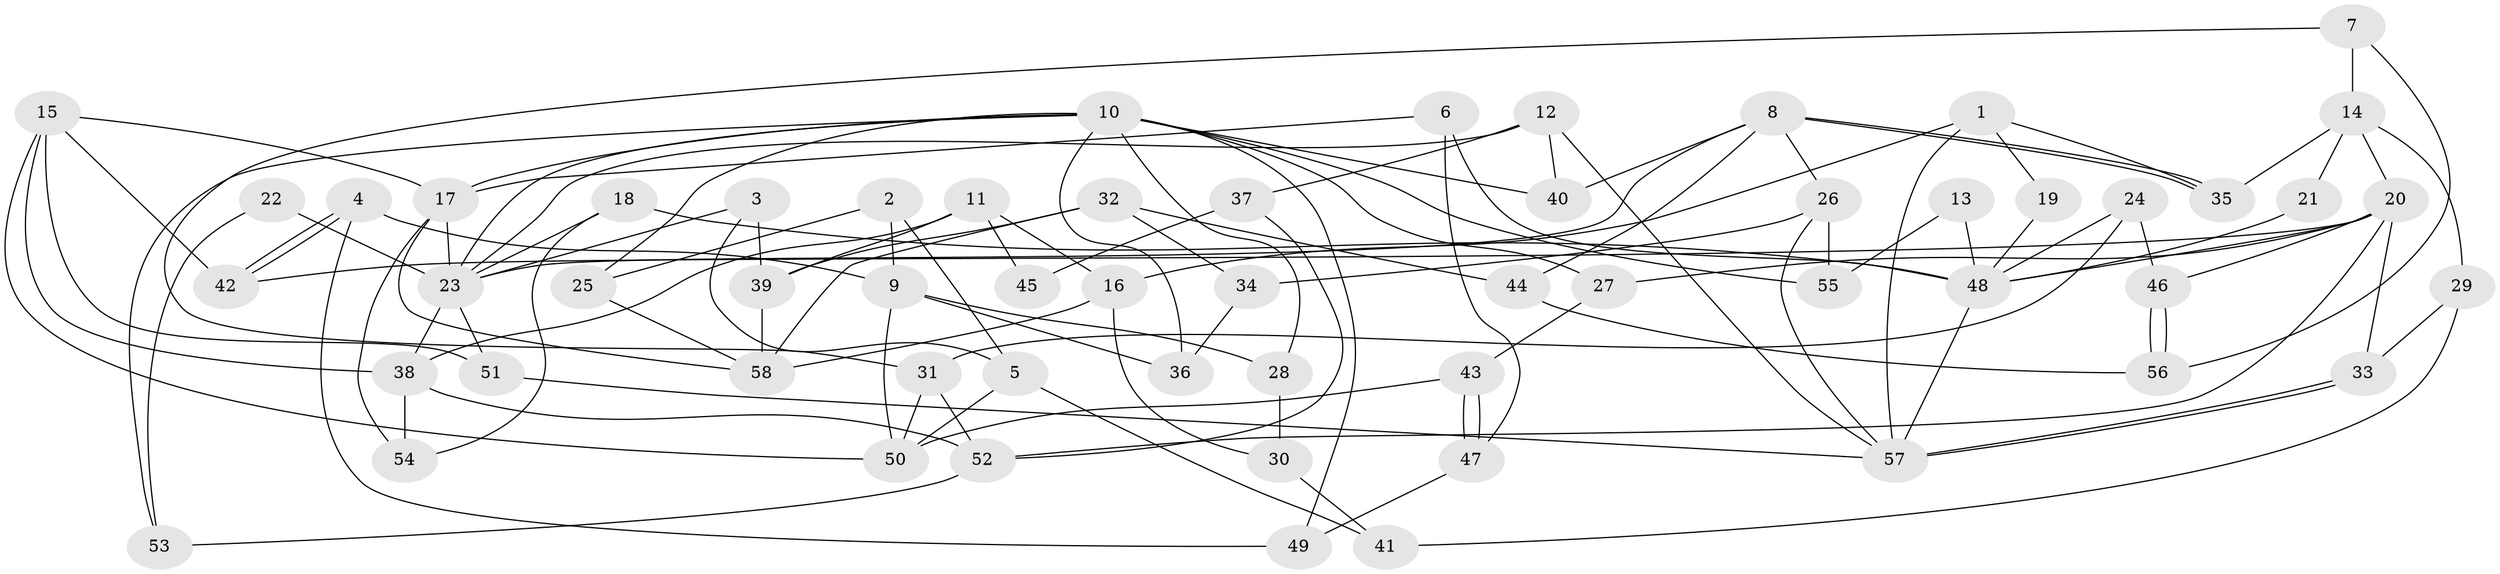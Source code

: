// coarse degree distribution, {3: 0.29411764705882354, 4: 0.3235294117647059, 2: 0.11764705882352941, 7: 0.058823529411764705, 5: 0.058823529411764705, 8: 0.058823529411764705, 6: 0.058823529411764705, 12: 0.029411764705882353}
// Generated by graph-tools (version 1.1) at 2025/52/03/04/25 21:52:52]
// undirected, 58 vertices, 116 edges
graph export_dot {
graph [start="1"]
  node [color=gray90,style=filled];
  1;
  2;
  3;
  4;
  5;
  6;
  7;
  8;
  9;
  10;
  11;
  12;
  13;
  14;
  15;
  16;
  17;
  18;
  19;
  20;
  21;
  22;
  23;
  24;
  25;
  26;
  27;
  28;
  29;
  30;
  31;
  32;
  33;
  34;
  35;
  36;
  37;
  38;
  39;
  40;
  41;
  42;
  43;
  44;
  45;
  46;
  47;
  48;
  49;
  50;
  51;
  52;
  53;
  54;
  55;
  56;
  57;
  58;
  1 -- 57;
  1 -- 35;
  1 -- 16;
  1 -- 19;
  2 -- 9;
  2 -- 25;
  2 -- 5;
  3 -- 39;
  3 -- 23;
  3 -- 5;
  4 -- 9;
  4 -- 42;
  4 -- 42;
  4 -- 49;
  5 -- 41;
  5 -- 50;
  6 -- 17;
  6 -- 47;
  6 -- 48;
  7 -- 56;
  7 -- 31;
  7 -- 14;
  8 -- 35;
  8 -- 35;
  8 -- 40;
  8 -- 23;
  8 -- 26;
  8 -- 44;
  9 -- 28;
  9 -- 50;
  9 -- 36;
  10 -- 17;
  10 -- 23;
  10 -- 25;
  10 -- 27;
  10 -- 28;
  10 -- 36;
  10 -- 40;
  10 -- 49;
  10 -- 53;
  10 -- 55;
  11 -- 16;
  11 -- 38;
  11 -- 39;
  11 -- 45;
  12 -- 23;
  12 -- 57;
  12 -- 37;
  12 -- 40;
  13 -- 55;
  13 -- 48;
  14 -- 20;
  14 -- 21;
  14 -- 29;
  14 -- 35;
  15 -- 51;
  15 -- 42;
  15 -- 17;
  15 -- 38;
  15 -- 50;
  16 -- 58;
  16 -- 30;
  17 -- 23;
  17 -- 54;
  17 -- 58;
  18 -- 48;
  18 -- 54;
  18 -- 23;
  19 -- 48;
  20 -- 27;
  20 -- 48;
  20 -- 33;
  20 -- 42;
  20 -- 46;
  20 -- 52;
  21 -- 48;
  22 -- 53;
  22 -- 23;
  23 -- 38;
  23 -- 51;
  24 -- 46;
  24 -- 31;
  24 -- 48;
  25 -- 58;
  26 -- 57;
  26 -- 34;
  26 -- 55;
  27 -- 43;
  28 -- 30;
  29 -- 33;
  29 -- 41;
  30 -- 41;
  31 -- 50;
  31 -- 52;
  32 -- 39;
  32 -- 34;
  32 -- 44;
  32 -- 58;
  33 -- 57;
  33 -- 57;
  34 -- 36;
  37 -- 52;
  37 -- 45;
  38 -- 52;
  38 -- 54;
  39 -- 58;
  43 -- 50;
  43 -- 47;
  43 -- 47;
  44 -- 56;
  46 -- 56;
  46 -- 56;
  47 -- 49;
  48 -- 57;
  51 -- 57;
  52 -- 53;
}
